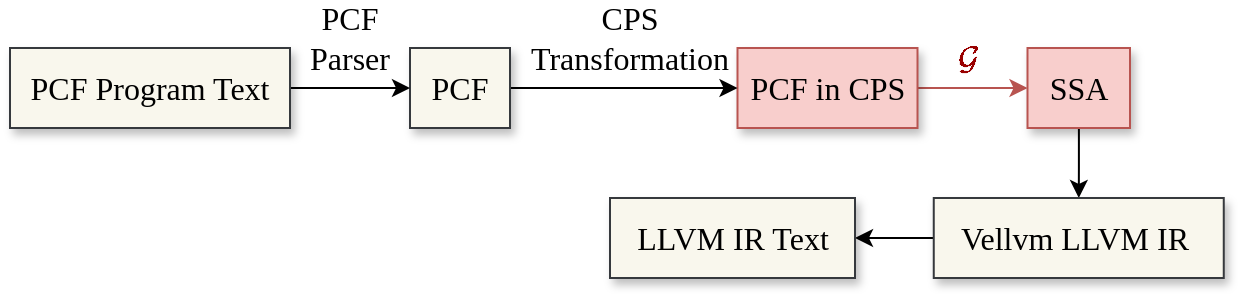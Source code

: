 <mxfile version="21.2.1" type="github">
  <diagram name="第 1 页" id="Fj8riWouGtBrgg-04jGr">
    <mxGraphModel dx="982" dy="538" grid="1" gridSize="10" guides="1" tooltips="1" connect="1" arrows="1" fold="1" page="1" pageScale="1" pageWidth="827" pageHeight="1169" math="1" shadow="0">
      <root>
        <mxCell id="0" />
        <mxCell id="1" parent="0" />
        <mxCell id="bOdUFbNhHK9uBtCB7BOw-1" value="" style="edgeStyle=orthogonalEdgeStyle;rounded=0;orthogonalLoop=1;jettySize=auto;html=1;fillColor=#f8cecc;strokeColor=#b85450;" edge="1" parent="1" source="bOdUFbNhHK9uBtCB7BOw-2" target="bOdUFbNhHK9uBtCB7BOw-4">
          <mxGeometry relative="1" as="geometry" />
        </mxCell>
        <mxCell id="bOdUFbNhHK9uBtCB7BOw-2" value="&lt;span style=&quot;color: rgb(0, 0, 0); font-family: &amp;quot;Times New Roman&amp;quot;; font-size: 16px; font-style: normal; font-variant-ligatures: normal; font-variant-caps: normal; font-weight: 400; letter-spacing: normal; orphans: 2; text-align: center; text-indent: 0px; text-transform: none; widows: 2; word-spacing: 0px; -webkit-text-stroke-width: 0px; text-decoration-thickness: initial; text-decoration-style: initial; text-decoration-color: initial; float: none; display: inline !important;&quot;&gt;PCF in CPS&lt;/span&gt;" style="rounded=0;whiteSpace=wrap;html=1;shadow=1;fillColor=#f8cecc;strokeColor=#b85450;labelBackgroundColor=none;" vertex="1" parent="1">
          <mxGeometry x="463.75" y="140" width="90" height="40" as="geometry" />
        </mxCell>
        <mxCell id="bOdUFbNhHK9uBtCB7BOw-3" value="" style="edgeStyle=orthogonalEdgeStyle;rounded=0;orthogonalLoop=1;jettySize=auto;html=1;" edge="1" parent="1" source="bOdUFbNhHK9uBtCB7BOw-4" target="bOdUFbNhHK9uBtCB7BOw-11">
          <mxGeometry relative="1" as="geometry" />
        </mxCell>
        <mxCell id="bOdUFbNhHK9uBtCB7BOw-4" value="&lt;font face=&quot;Times New Roman&quot;&gt;&lt;span style=&quot;font-size: 16px;&quot;&gt;SSA&lt;/span&gt;&lt;/font&gt;" style="rounded=0;whiteSpace=wrap;html=1;shadow=1;fillColor=#f8cecc;strokeColor=#b85450;labelBackgroundColor=none;" vertex="1" parent="1">
          <mxGeometry x="608.75" y="140" width="51.25" height="40" as="geometry" />
        </mxCell>
        <mxCell id="bOdUFbNhHK9uBtCB7BOw-5" value="&lt;font color=&quot;#990000&quot; style=&quot;font-size: 16px;&quot; face=&quot;Times New Roman&quot;&gt;$$\mathcal{G}$$&lt;/font&gt;" style="text;html=1;strokeColor=none;fillColor=none;align=center;verticalAlign=middle;whiteSpace=wrap;rounded=0;" vertex="1" parent="1">
          <mxGeometry x="543.75" y="130" width="70" height="30" as="geometry" />
        </mxCell>
        <mxCell id="bOdUFbNhHK9uBtCB7BOw-6" value="" style="edgeStyle=orthogonalEdgeStyle;rounded=0;orthogonalLoop=1;jettySize=auto;html=1;" edge="1" parent="1" source="bOdUFbNhHK9uBtCB7BOw-7" target="bOdUFbNhHK9uBtCB7BOw-2">
          <mxGeometry relative="1" as="geometry" />
        </mxCell>
        <mxCell id="bOdUFbNhHK9uBtCB7BOw-7" value="PCF" style="rounded=0;whiteSpace=wrap;html=1;labelBackgroundColor=none;fontFamily=Times New Roman;fontSize=16;shadow=1;fillColor=#f9f7ed;strokeColor=#36393d;" vertex="1" parent="1">
          <mxGeometry x="300" y="140" width="50" height="40" as="geometry" />
        </mxCell>
        <mxCell id="bOdUFbNhHK9uBtCB7BOw-8" value="" style="edgeStyle=orthogonalEdgeStyle;rounded=0;orthogonalLoop=1;jettySize=auto;html=1;" edge="1" parent="1" source="bOdUFbNhHK9uBtCB7BOw-9" target="bOdUFbNhHK9uBtCB7BOw-7">
          <mxGeometry relative="1" as="geometry" />
        </mxCell>
        <mxCell id="bOdUFbNhHK9uBtCB7BOw-9" value="PCF Program Text" style="rounded=0;whiteSpace=wrap;html=1;labelBackgroundColor=none;fontFamily=Times New Roman;fontSize=16;shadow=1;fillColor=#f9f7ed;strokeColor=#36393d;" vertex="1" parent="1">
          <mxGeometry x="100" y="140" width="140" height="40" as="geometry" />
        </mxCell>
        <mxCell id="bOdUFbNhHK9uBtCB7BOw-10" value="" style="edgeStyle=orthogonalEdgeStyle;rounded=0;orthogonalLoop=1;jettySize=auto;html=1;" edge="1" parent="1" source="bOdUFbNhHK9uBtCB7BOw-11" target="bOdUFbNhHK9uBtCB7BOw-12">
          <mxGeometry relative="1" as="geometry" />
        </mxCell>
        <mxCell id="bOdUFbNhHK9uBtCB7BOw-11" value="Vellvm LLVM IR&amp;nbsp;" style="rounded=0;whiteSpace=wrap;html=1;labelBackgroundColor=none;fontFamily=Times New Roman;fontSize=16;shadow=1;fillColor=#f9f7ed;strokeColor=#36393d;" vertex="1" parent="1">
          <mxGeometry x="561.88" y="215" width="145" height="40" as="geometry" />
        </mxCell>
        <mxCell id="bOdUFbNhHK9uBtCB7BOw-12" value="LLVM IR Text" style="rounded=0;whiteSpace=wrap;html=1;labelBackgroundColor=none;fontFamily=Times New Roman;fontSize=16;shadow=1;fillColor=#f9f7ed;strokeColor=#36393d;" vertex="1" parent="1">
          <mxGeometry x="400" y="215" width="122.5" height="40" as="geometry" />
        </mxCell>
        <mxCell id="bOdUFbNhHK9uBtCB7BOw-13" value="PCF Parser" style="text;html=1;strokeColor=none;fillColor=none;align=center;verticalAlign=middle;whiteSpace=wrap;rounded=0;fontSize=16;fontFamily=Times New Roman;fontColor=#000000;" vertex="1" parent="1">
          <mxGeometry x="240" y="120" width="60" height="30" as="geometry" />
        </mxCell>
        <mxCell id="bOdUFbNhHK9uBtCB7BOw-14" value="CPS Transformation" style="text;html=1;strokeColor=none;fillColor=none;align=center;verticalAlign=middle;whiteSpace=wrap;rounded=0;fontSize=16;fontFamily=Times New Roman;fontColor=#000000;" vertex="1" parent="1">
          <mxGeometry x="380" y="120" width="60" height="30" as="geometry" />
        </mxCell>
      </root>
    </mxGraphModel>
  </diagram>
</mxfile>
